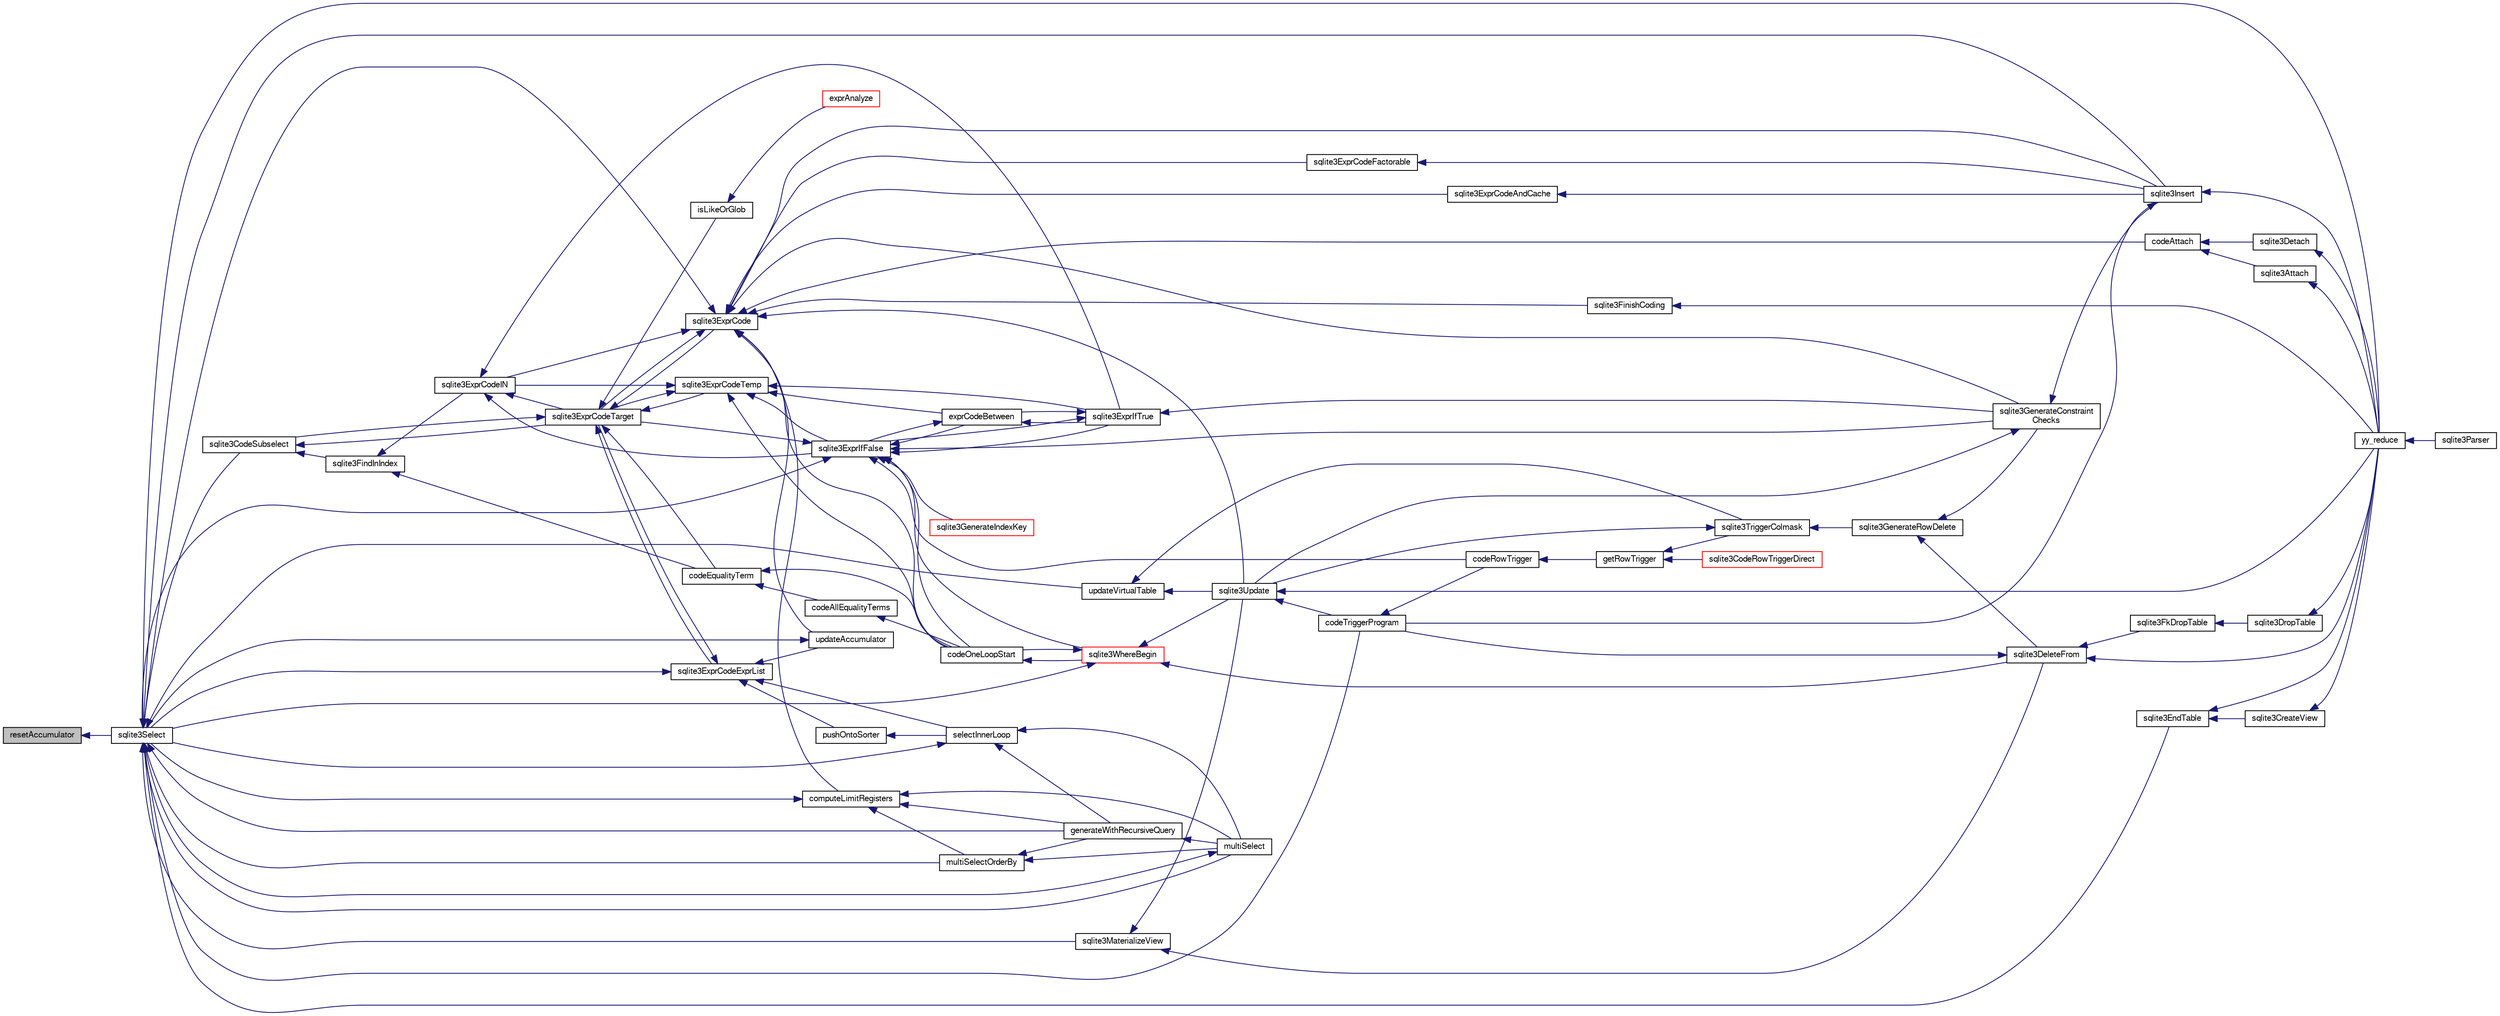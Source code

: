 digraph "resetAccumulator"
{
  edge [fontname="FreeSans",fontsize="10",labelfontname="FreeSans",labelfontsize="10"];
  node [fontname="FreeSans",fontsize="10",shape=record];
  rankdir="LR";
  Node269424 [label="resetAccumulator",height=0.2,width=0.4,color="black", fillcolor="grey75", style="filled", fontcolor="black"];
  Node269424 -> Node269425 [dir="back",color="midnightblue",fontsize="10",style="solid",fontname="FreeSans"];
  Node269425 [label="sqlite3Select",height=0.2,width=0.4,color="black", fillcolor="white", style="filled",URL="$sqlite3_8c.html#a2465ee8c956209ba4b272477b7c21a45"];
  Node269425 -> Node269426 [dir="back",color="midnightblue",fontsize="10",style="solid",fontname="FreeSans"];
  Node269426 [label="sqlite3CodeSubselect",height=0.2,width=0.4,color="black", fillcolor="white", style="filled",URL="$sqlite3_8c.html#aa69b46d2204a1d1b110107a1be12ee0c"];
  Node269426 -> Node269427 [dir="back",color="midnightblue",fontsize="10",style="solid",fontname="FreeSans"];
  Node269427 [label="sqlite3FindInIndex",height=0.2,width=0.4,color="black", fillcolor="white", style="filled",URL="$sqlite3_8c.html#af7d8c56ab0231f44bb5f87b3fafeffb2"];
  Node269427 -> Node269428 [dir="back",color="midnightblue",fontsize="10",style="solid",fontname="FreeSans"];
  Node269428 [label="sqlite3ExprCodeIN",height=0.2,width=0.4,color="black", fillcolor="white", style="filled",URL="$sqlite3_8c.html#ad9cf4f5b5ffb90c24a4a0900c8626193"];
  Node269428 -> Node269429 [dir="back",color="midnightblue",fontsize="10",style="solid",fontname="FreeSans"];
  Node269429 [label="sqlite3ExprCodeTarget",height=0.2,width=0.4,color="black", fillcolor="white", style="filled",URL="$sqlite3_8c.html#a4f308397a0a3ed299ed31aaa1ae2a293"];
  Node269429 -> Node269426 [dir="back",color="midnightblue",fontsize="10",style="solid",fontname="FreeSans"];
  Node269429 -> Node269430 [dir="back",color="midnightblue",fontsize="10",style="solid",fontname="FreeSans"];
  Node269430 [label="sqlite3ExprCodeTemp",height=0.2,width=0.4,color="black", fillcolor="white", style="filled",URL="$sqlite3_8c.html#a3bc5c1ccb3c5851847e2aeb4a84ae1fc"];
  Node269430 -> Node269428 [dir="back",color="midnightblue",fontsize="10",style="solid",fontname="FreeSans"];
  Node269430 -> Node269429 [dir="back",color="midnightblue",fontsize="10",style="solid",fontname="FreeSans"];
  Node269430 -> Node269431 [dir="back",color="midnightblue",fontsize="10",style="solid",fontname="FreeSans"];
  Node269431 [label="exprCodeBetween",height=0.2,width=0.4,color="black", fillcolor="white", style="filled",URL="$sqlite3_8c.html#abd053493214542bca8f406f42145d173"];
  Node269431 -> Node269432 [dir="back",color="midnightblue",fontsize="10",style="solid",fontname="FreeSans"];
  Node269432 [label="sqlite3ExprIfTrue",height=0.2,width=0.4,color="black", fillcolor="white", style="filled",URL="$sqlite3_8c.html#ad93a55237c23e1b743ab1f59df1a1444"];
  Node269432 -> Node269431 [dir="back",color="midnightblue",fontsize="10",style="solid",fontname="FreeSans"];
  Node269432 -> Node269433 [dir="back",color="midnightblue",fontsize="10",style="solid",fontname="FreeSans"];
  Node269433 [label="sqlite3ExprIfFalse",height=0.2,width=0.4,color="black", fillcolor="white", style="filled",URL="$sqlite3_8c.html#af97ecccb5d56e321e118414b08f65b71"];
  Node269433 -> Node269429 [dir="back",color="midnightblue",fontsize="10",style="solid",fontname="FreeSans"];
  Node269433 -> Node269431 [dir="back",color="midnightblue",fontsize="10",style="solid",fontname="FreeSans"];
  Node269433 -> Node269432 [dir="back",color="midnightblue",fontsize="10",style="solid",fontname="FreeSans"];
  Node269433 -> Node269434 [dir="back",color="midnightblue",fontsize="10",style="solid",fontname="FreeSans"];
  Node269434 [label="sqlite3GenerateIndexKey",height=0.2,width=0.4,color="red", fillcolor="white", style="filled",URL="$sqlite3_8c.html#ab85ac93d5c5e6760f45f07897be7f272"];
  Node269433 -> Node269460 [dir="back",color="midnightblue",fontsize="10",style="solid",fontname="FreeSans"];
  Node269460 [label="sqlite3GenerateConstraint\lChecks",height=0.2,width=0.4,color="black", fillcolor="white", style="filled",URL="$sqlite3_8c.html#aef639c1e6a0c0a67ca6e7690ad931bd2"];
  Node269460 -> Node269458 [dir="back",color="midnightblue",fontsize="10",style="solid",fontname="FreeSans"];
  Node269458 [label="sqlite3Insert",height=0.2,width=0.4,color="black", fillcolor="white", style="filled",URL="$sqlite3_8c.html#a5b17c9c2000bae6bdff8e6be48d7dc2b"];
  Node269458 -> Node269451 [dir="back",color="midnightblue",fontsize="10",style="solid",fontname="FreeSans"];
  Node269451 [label="codeTriggerProgram",height=0.2,width=0.4,color="black", fillcolor="white", style="filled",URL="$sqlite3_8c.html#a120801f59d9281d201d2ff4b2606836e"];
  Node269451 -> Node269452 [dir="back",color="midnightblue",fontsize="10",style="solid",fontname="FreeSans"];
  Node269452 [label="codeRowTrigger",height=0.2,width=0.4,color="black", fillcolor="white", style="filled",URL="$sqlite3_8c.html#a463cea5aaaf388b560b206570a0022fc"];
  Node269452 -> Node269453 [dir="back",color="midnightblue",fontsize="10",style="solid",fontname="FreeSans"];
  Node269453 [label="getRowTrigger",height=0.2,width=0.4,color="black", fillcolor="white", style="filled",URL="$sqlite3_8c.html#a69626ef20b540d1a2b19cf56f3f45689"];
  Node269453 -> Node269454 [dir="back",color="midnightblue",fontsize="10",style="solid",fontname="FreeSans"];
  Node269454 [label="sqlite3CodeRowTriggerDirect",height=0.2,width=0.4,color="red", fillcolor="white", style="filled",URL="$sqlite3_8c.html#ad92829f9001bcf89a0299dad5a48acd4"];
  Node269453 -> Node269459 [dir="back",color="midnightblue",fontsize="10",style="solid",fontname="FreeSans"];
  Node269459 [label="sqlite3TriggerColmask",height=0.2,width=0.4,color="black", fillcolor="white", style="filled",URL="$sqlite3_8c.html#acace8e99e37ae5e84ea03c65e820c540"];
  Node269459 -> Node269447 [dir="back",color="midnightblue",fontsize="10",style="solid",fontname="FreeSans"];
  Node269447 [label="sqlite3GenerateRowDelete",height=0.2,width=0.4,color="black", fillcolor="white", style="filled",URL="$sqlite3_8c.html#a2c76cbf3027fc18fdbb8cb4cd96b77d9"];
  Node269447 -> Node269448 [dir="back",color="midnightblue",fontsize="10",style="solid",fontname="FreeSans"];
  Node269448 [label="sqlite3DeleteFrom",height=0.2,width=0.4,color="black", fillcolor="white", style="filled",URL="$sqlite3_8c.html#ab9b4b45349188b49eabb23f94608a091"];
  Node269448 -> Node269449 [dir="back",color="midnightblue",fontsize="10",style="solid",fontname="FreeSans"];
  Node269449 [label="sqlite3FkDropTable",height=0.2,width=0.4,color="black", fillcolor="white", style="filled",URL="$sqlite3_8c.html#a1218c6fc74e89152ceaa4760e82f5ef9"];
  Node269449 -> Node269450 [dir="back",color="midnightblue",fontsize="10",style="solid",fontname="FreeSans"];
  Node269450 [label="sqlite3DropTable",height=0.2,width=0.4,color="black", fillcolor="white", style="filled",URL="$sqlite3_8c.html#a5534f77364b5568783c0e50db3c9defb"];
  Node269450 -> Node269438 [dir="back",color="midnightblue",fontsize="10",style="solid",fontname="FreeSans"];
  Node269438 [label="yy_reduce",height=0.2,width=0.4,color="black", fillcolor="white", style="filled",URL="$sqlite3_8c.html#a7c419a9b25711c666a9a2449ef377f14"];
  Node269438 -> Node269439 [dir="back",color="midnightblue",fontsize="10",style="solid",fontname="FreeSans"];
  Node269439 [label="sqlite3Parser",height=0.2,width=0.4,color="black", fillcolor="white", style="filled",URL="$sqlite3_8c.html#a0327d71a5fabe0b6a343d78a2602e72a"];
  Node269448 -> Node269451 [dir="back",color="midnightblue",fontsize="10",style="solid",fontname="FreeSans"];
  Node269448 -> Node269438 [dir="back",color="midnightblue",fontsize="10",style="solid",fontname="FreeSans"];
  Node269447 -> Node269460 [dir="back",color="midnightblue",fontsize="10",style="solid",fontname="FreeSans"];
  Node269459 -> Node269456 [dir="back",color="midnightblue",fontsize="10",style="solid",fontname="FreeSans"];
  Node269456 [label="sqlite3Update",height=0.2,width=0.4,color="black", fillcolor="white", style="filled",URL="$sqlite3_8c.html#ac5aa67c46e8cc8174566fabe6809fafa"];
  Node269456 -> Node269451 [dir="back",color="midnightblue",fontsize="10",style="solid",fontname="FreeSans"];
  Node269456 -> Node269438 [dir="back",color="midnightblue",fontsize="10",style="solid",fontname="FreeSans"];
  Node269458 -> Node269438 [dir="back",color="midnightblue",fontsize="10",style="solid",fontname="FreeSans"];
  Node269460 -> Node269456 [dir="back",color="midnightblue",fontsize="10",style="solid",fontname="FreeSans"];
  Node269433 -> Node269425 [dir="back",color="midnightblue",fontsize="10",style="solid",fontname="FreeSans"];
  Node269433 -> Node269452 [dir="back",color="midnightblue",fontsize="10",style="solid",fontname="FreeSans"];
  Node269433 -> Node269466 [dir="back",color="midnightblue",fontsize="10",style="solid",fontname="FreeSans"];
  Node269466 [label="codeOneLoopStart",height=0.2,width=0.4,color="black", fillcolor="white", style="filled",URL="$sqlite3_8c.html#aa868875120b151c169cc79139ed6e008"];
  Node269466 -> Node269463 [dir="back",color="midnightblue",fontsize="10",style="solid",fontname="FreeSans"];
  Node269463 [label="sqlite3WhereBegin",height=0.2,width=0.4,color="red", fillcolor="white", style="filled",URL="$sqlite3_8c.html#acad049f5c9a96a8118cffd5e5ce89f7c"];
  Node269463 -> Node269448 [dir="back",color="midnightblue",fontsize="10",style="solid",fontname="FreeSans"];
  Node269463 -> Node269425 [dir="back",color="midnightblue",fontsize="10",style="solid",fontname="FreeSans"];
  Node269463 -> Node269456 [dir="back",color="midnightblue",fontsize="10",style="solid",fontname="FreeSans"];
  Node269463 -> Node269466 [dir="back",color="midnightblue",fontsize="10",style="solid",fontname="FreeSans"];
  Node269433 -> Node269463 [dir="back",color="midnightblue",fontsize="10",style="solid",fontname="FreeSans"];
  Node269432 -> Node269460 [dir="back",color="midnightblue",fontsize="10",style="solid",fontname="FreeSans"];
  Node269431 -> Node269433 [dir="back",color="midnightblue",fontsize="10",style="solid",fontname="FreeSans"];
  Node269430 -> Node269432 [dir="back",color="midnightblue",fontsize="10",style="solid",fontname="FreeSans"];
  Node269430 -> Node269433 [dir="back",color="midnightblue",fontsize="10",style="solid",fontname="FreeSans"];
  Node269430 -> Node269466 [dir="back",color="midnightblue",fontsize="10",style="solid",fontname="FreeSans"];
  Node269429 -> Node269467 [dir="back",color="midnightblue",fontsize="10",style="solid",fontname="FreeSans"];
  Node269467 [label="sqlite3ExprCode",height=0.2,width=0.4,color="black", fillcolor="white", style="filled",URL="$sqlite3_8c.html#a75f270fb0b111b86924cca4ea507b417"];
  Node269467 -> Node269428 [dir="back",color="midnightblue",fontsize="10",style="solid",fontname="FreeSans"];
  Node269467 -> Node269429 [dir="back",color="midnightblue",fontsize="10",style="solid",fontname="FreeSans"];
  Node269467 -> Node269468 [dir="back",color="midnightblue",fontsize="10",style="solid",fontname="FreeSans"];
  Node269468 [label="sqlite3ExprCodeFactorable",height=0.2,width=0.4,color="black", fillcolor="white", style="filled",URL="$sqlite3_8c.html#a843f7fd58eec5a683c1fd8435fcd1e84"];
  Node269468 -> Node269458 [dir="back",color="midnightblue",fontsize="10",style="solid",fontname="FreeSans"];
  Node269467 -> Node269469 [dir="back",color="midnightblue",fontsize="10",style="solid",fontname="FreeSans"];
  Node269469 [label="sqlite3ExprCodeAndCache",height=0.2,width=0.4,color="black", fillcolor="white", style="filled",URL="$sqlite3_8c.html#ae3e46527d9b7fc9cb9236d21a5e6b1d8"];
  Node269469 -> Node269458 [dir="back",color="midnightblue",fontsize="10",style="solid",fontname="FreeSans"];
  Node269467 -> Node269470 [dir="back",color="midnightblue",fontsize="10",style="solid",fontname="FreeSans"];
  Node269470 [label="codeAttach",height=0.2,width=0.4,color="black", fillcolor="white", style="filled",URL="$sqlite3_8c.html#ade4e9e30d828a19c191fdcb098676d5b"];
  Node269470 -> Node269471 [dir="back",color="midnightblue",fontsize="10",style="solid",fontname="FreeSans"];
  Node269471 [label="sqlite3Detach",height=0.2,width=0.4,color="black", fillcolor="white", style="filled",URL="$sqlite3_8c.html#ab1a5a0b01c7560aef5e0b8603a68747d"];
  Node269471 -> Node269438 [dir="back",color="midnightblue",fontsize="10",style="solid",fontname="FreeSans"];
  Node269470 -> Node269472 [dir="back",color="midnightblue",fontsize="10",style="solid",fontname="FreeSans"];
  Node269472 [label="sqlite3Attach",height=0.2,width=0.4,color="black", fillcolor="white", style="filled",URL="$sqlite3_8c.html#ae0907fe0b43cc1b4c7e6a16213e8546f"];
  Node269472 -> Node269438 [dir="back",color="midnightblue",fontsize="10",style="solid",fontname="FreeSans"];
  Node269467 -> Node269473 [dir="back",color="midnightblue",fontsize="10",style="solid",fontname="FreeSans"];
  Node269473 [label="sqlite3FinishCoding",height=0.2,width=0.4,color="black", fillcolor="white", style="filled",URL="$sqlite3_8c.html#a651bc5b446c276c092705856d995b278"];
  Node269473 -> Node269438 [dir="back",color="midnightblue",fontsize="10",style="solid",fontname="FreeSans"];
  Node269467 -> Node269458 [dir="back",color="midnightblue",fontsize="10",style="solid",fontname="FreeSans"];
  Node269467 -> Node269460 [dir="back",color="midnightblue",fontsize="10",style="solid",fontname="FreeSans"];
  Node269467 -> Node269474 [dir="back",color="midnightblue",fontsize="10",style="solid",fontname="FreeSans"];
  Node269474 [label="computeLimitRegisters",height=0.2,width=0.4,color="black", fillcolor="white", style="filled",URL="$sqlite3_8c.html#ae9d37055e4905929b6f6cda5461e2f37"];
  Node269474 -> Node269475 [dir="back",color="midnightblue",fontsize="10",style="solid",fontname="FreeSans"];
  Node269475 [label="generateWithRecursiveQuery",height=0.2,width=0.4,color="black", fillcolor="white", style="filled",URL="$sqlite3_8c.html#ade2c3663fa9c3b9676507984b9483942"];
  Node269475 -> Node269476 [dir="back",color="midnightblue",fontsize="10",style="solid",fontname="FreeSans"];
  Node269476 [label="multiSelect",height=0.2,width=0.4,color="black", fillcolor="white", style="filled",URL="$sqlite3_8c.html#a6456c61f3d9b2389738753cedfa24fa7"];
  Node269476 -> Node269425 [dir="back",color="midnightblue",fontsize="10",style="solid",fontname="FreeSans"];
  Node269474 -> Node269476 [dir="back",color="midnightblue",fontsize="10",style="solid",fontname="FreeSans"];
  Node269474 -> Node269477 [dir="back",color="midnightblue",fontsize="10",style="solid",fontname="FreeSans"];
  Node269477 [label="multiSelectOrderBy",height=0.2,width=0.4,color="black", fillcolor="white", style="filled",URL="$sqlite3_8c.html#afcdb8488c6f4dfdadaf9f04bca35b808"];
  Node269477 -> Node269475 [dir="back",color="midnightblue",fontsize="10",style="solid",fontname="FreeSans"];
  Node269477 -> Node269476 [dir="back",color="midnightblue",fontsize="10",style="solid",fontname="FreeSans"];
  Node269474 -> Node269425 [dir="back",color="midnightblue",fontsize="10",style="solid",fontname="FreeSans"];
  Node269467 -> Node269478 [dir="back",color="midnightblue",fontsize="10",style="solid",fontname="FreeSans"];
  Node269478 [label="updateAccumulator",height=0.2,width=0.4,color="black", fillcolor="white", style="filled",URL="$sqlite3_8c.html#a1681660dd3ecd50c8727d6e56a537bd9"];
  Node269478 -> Node269425 [dir="back",color="midnightblue",fontsize="10",style="solid",fontname="FreeSans"];
  Node269467 -> Node269425 [dir="back",color="midnightblue",fontsize="10",style="solid",fontname="FreeSans"];
  Node269467 -> Node269456 [dir="back",color="midnightblue",fontsize="10",style="solid",fontname="FreeSans"];
  Node269467 -> Node269466 [dir="back",color="midnightblue",fontsize="10",style="solid",fontname="FreeSans"];
  Node269429 -> Node269479 [dir="back",color="midnightblue",fontsize="10",style="solid",fontname="FreeSans"];
  Node269479 [label="sqlite3ExprCodeExprList",height=0.2,width=0.4,color="black", fillcolor="white", style="filled",URL="$sqlite3_8c.html#a05b2b3dc3de7565de24eb3a2ff4e9566"];
  Node269479 -> Node269429 [dir="back",color="midnightblue",fontsize="10",style="solid",fontname="FreeSans"];
  Node269479 -> Node269480 [dir="back",color="midnightblue",fontsize="10",style="solid",fontname="FreeSans"];
  Node269480 [label="pushOntoSorter",height=0.2,width=0.4,color="black", fillcolor="white", style="filled",URL="$sqlite3_8c.html#a4555397beb584a386e7739cf022a6651"];
  Node269480 -> Node269481 [dir="back",color="midnightblue",fontsize="10",style="solid",fontname="FreeSans"];
  Node269481 [label="selectInnerLoop",height=0.2,width=0.4,color="black", fillcolor="white", style="filled",URL="$sqlite3_8c.html#ababe0933661ebe67eb0e6074bb1fd411"];
  Node269481 -> Node269475 [dir="back",color="midnightblue",fontsize="10",style="solid",fontname="FreeSans"];
  Node269481 -> Node269476 [dir="back",color="midnightblue",fontsize="10",style="solid",fontname="FreeSans"];
  Node269481 -> Node269425 [dir="back",color="midnightblue",fontsize="10",style="solid",fontname="FreeSans"];
  Node269479 -> Node269481 [dir="back",color="midnightblue",fontsize="10",style="solid",fontname="FreeSans"];
  Node269479 -> Node269478 [dir="back",color="midnightblue",fontsize="10",style="solid",fontname="FreeSans"];
  Node269479 -> Node269425 [dir="back",color="midnightblue",fontsize="10",style="solid",fontname="FreeSans"];
  Node269429 -> Node269482 [dir="back",color="midnightblue",fontsize="10",style="solid",fontname="FreeSans"];
  Node269482 [label="isLikeOrGlob",height=0.2,width=0.4,color="black", fillcolor="white", style="filled",URL="$sqlite3_8c.html#a6c38e495198bf8976f68d1a6ebd74a50"];
  Node269482 -> Node269483 [dir="back",color="midnightblue",fontsize="10",style="solid",fontname="FreeSans"];
  Node269483 [label="exprAnalyze",height=0.2,width=0.4,color="red", fillcolor="white", style="filled",URL="$sqlite3_8c.html#acb10e48c9a4184a4edd9bfd5b14ad0b7"];
  Node269429 -> Node269491 [dir="back",color="midnightblue",fontsize="10",style="solid",fontname="FreeSans"];
  Node269491 [label="codeEqualityTerm",height=0.2,width=0.4,color="black", fillcolor="white", style="filled",URL="$sqlite3_8c.html#ad88a57073f031452c9843e97f15acc47"];
  Node269491 -> Node269492 [dir="back",color="midnightblue",fontsize="10",style="solid",fontname="FreeSans"];
  Node269492 [label="codeAllEqualityTerms",height=0.2,width=0.4,color="black", fillcolor="white", style="filled",URL="$sqlite3_8c.html#a3095598b812500a4efe41bf17cd49381"];
  Node269492 -> Node269466 [dir="back",color="midnightblue",fontsize="10",style="solid",fontname="FreeSans"];
  Node269491 -> Node269466 [dir="back",color="midnightblue",fontsize="10",style="solid",fontname="FreeSans"];
  Node269428 -> Node269432 [dir="back",color="midnightblue",fontsize="10",style="solid",fontname="FreeSans"];
  Node269428 -> Node269433 [dir="back",color="midnightblue",fontsize="10",style="solid",fontname="FreeSans"];
  Node269427 -> Node269491 [dir="back",color="midnightblue",fontsize="10",style="solid",fontname="FreeSans"];
  Node269426 -> Node269429 [dir="back",color="midnightblue",fontsize="10",style="solid",fontname="FreeSans"];
  Node269425 -> Node269441 [dir="back",color="midnightblue",fontsize="10",style="solid",fontname="FreeSans"];
  Node269441 [label="sqlite3EndTable",height=0.2,width=0.4,color="black", fillcolor="white", style="filled",URL="$sqlite3_8c.html#a7b5f2c66c0f0b6f819d970ca389768b0"];
  Node269441 -> Node269442 [dir="back",color="midnightblue",fontsize="10",style="solid",fontname="FreeSans"];
  Node269442 [label="sqlite3CreateView",height=0.2,width=0.4,color="black", fillcolor="white", style="filled",URL="$sqlite3_8c.html#a9d85cb00ff71dee5cd9a019503a6982e"];
  Node269442 -> Node269438 [dir="back",color="midnightblue",fontsize="10",style="solid",fontname="FreeSans"];
  Node269441 -> Node269438 [dir="back",color="midnightblue",fontsize="10",style="solid",fontname="FreeSans"];
  Node269425 -> Node269493 [dir="back",color="midnightblue",fontsize="10",style="solid",fontname="FreeSans"];
  Node269493 [label="sqlite3MaterializeView",height=0.2,width=0.4,color="black", fillcolor="white", style="filled",URL="$sqlite3_8c.html#a4557984b0b75f998fb0c3f231c9b1def"];
  Node269493 -> Node269448 [dir="back",color="midnightblue",fontsize="10",style="solid",fontname="FreeSans"];
  Node269493 -> Node269456 [dir="back",color="midnightblue",fontsize="10",style="solid",fontname="FreeSans"];
  Node269425 -> Node269458 [dir="back",color="midnightblue",fontsize="10",style="solid",fontname="FreeSans"];
  Node269425 -> Node269475 [dir="back",color="midnightblue",fontsize="10",style="solid",fontname="FreeSans"];
  Node269425 -> Node269476 [dir="back",color="midnightblue",fontsize="10",style="solid",fontname="FreeSans"];
  Node269425 -> Node269477 [dir="back",color="midnightblue",fontsize="10",style="solid",fontname="FreeSans"];
  Node269425 -> Node269451 [dir="back",color="midnightblue",fontsize="10",style="solid",fontname="FreeSans"];
  Node269425 -> Node269494 [dir="back",color="midnightblue",fontsize="10",style="solid",fontname="FreeSans"];
  Node269494 [label="updateVirtualTable",height=0.2,width=0.4,color="black", fillcolor="white", style="filled",URL="$sqlite3_8c.html#a740220531db9293c39a2cdd7da3f74e1"];
  Node269494 -> Node269459 [dir="back",color="midnightblue",fontsize="10",style="solid",fontname="FreeSans"];
  Node269494 -> Node269456 [dir="back",color="midnightblue",fontsize="10",style="solid",fontname="FreeSans"];
  Node269425 -> Node269438 [dir="back",color="midnightblue",fontsize="10",style="solid",fontname="FreeSans"];
}
